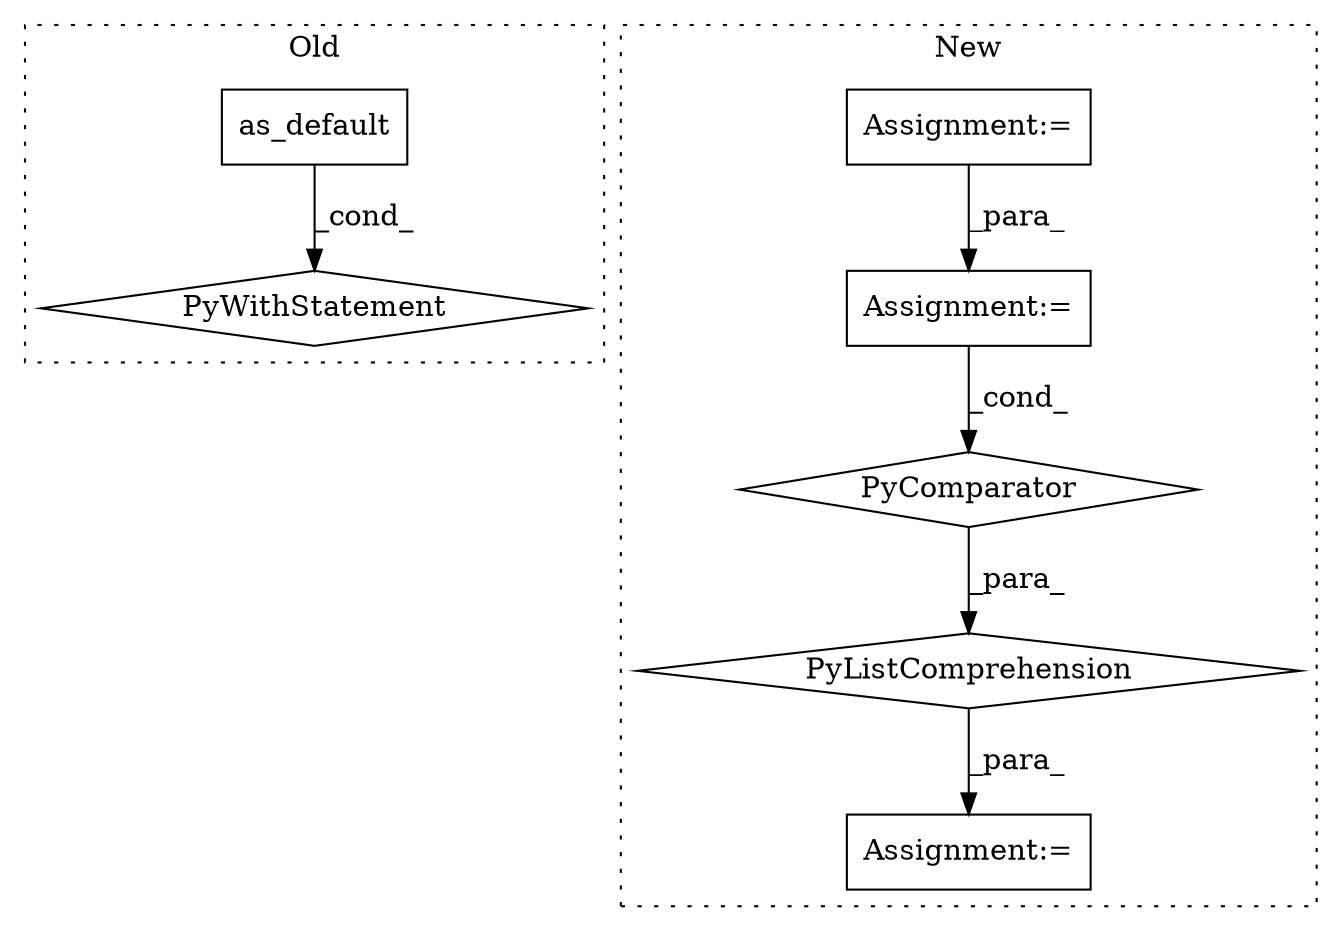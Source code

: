 digraph G {
subgraph cluster0 {
1 [label="as_default" a="32" s="6597" l="12" shape="box"];
5 [label="PyWithStatement" a="104" s="6573,6609" l="10,2" shape="diamond"];
label = "Old";
style="dotted";
}
subgraph cluster1 {
2 [label="PyComparator" a="113" s="3229" l="52" shape="diamond"];
3 [label="Assignment:=" a="7" s="2284" l="14" shape="box"];
4 [label="Assignment:=" a="7" s="3229" l="52" shape="box"];
6 [label="PyListComprehension" a="109" s="3130" l="159" shape="diamond"];
7 [label="Assignment:=" a="7" s="3112" l="18" shape="box"];
label = "New";
style="dotted";
}
1 -> 5 [label="_cond_"];
2 -> 6 [label="_para_"];
3 -> 4 [label="_para_"];
4 -> 2 [label="_cond_"];
6 -> 7 [label="_para_"];
}
